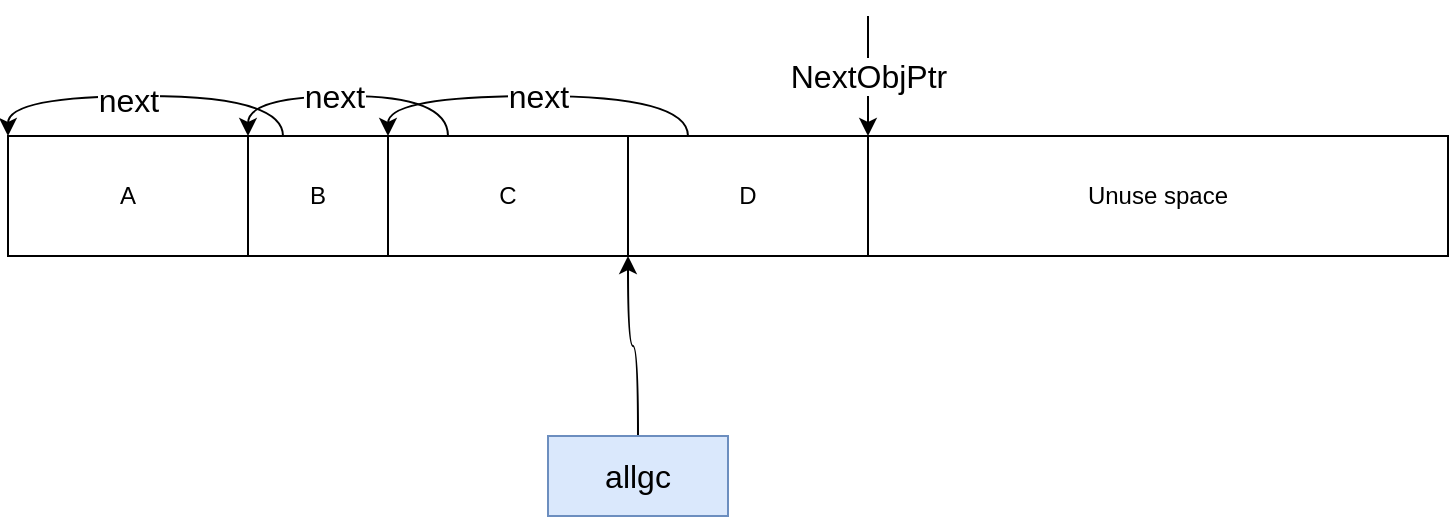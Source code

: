 <mxfile version="22.1.18" type="device">
  <diagram name="Page-1" id="Lk_gDhp19YfYiFBo0yGb">
    <mxGraphModel dx="1434" dy="746" grid="1" gridSize="10" guides="1" tooltips="1" connect="1" arrows="1" fold="1" page="1" pageScale="1" pageWidth="850" pageHeight="1100" math="0" shadow="0">
      <root>
        <mxCell id="0" />
        <mxCell id="1" parent="0" />
        <mxCell id="Z5bhiDOluUvbOK4iLqt2-1" value="Unuse space" style="rounded=0;whiteSpace=wrap;html=1;" vertex="1" parent="1">
          <mxGeometry x="450" y="210" width="290" height="60" as="geometry" />
        </mxCell>
        <mxCell id="Z5bhiDOluUvbOK4iLqt2-2" value="A" style="rounded=0;whiteSpace=wrap;html=1;" vertex="1" parent="1">
          <mxGeometry x="20" y="210" width="120" height="60" as="geometry" />
        </mxCell>
        <mxCell id="Z5bhiDOluUvbOK4iLqt2-15" style="edgeStyle=orthogonalEdgeStyle;rounded=0;orthogonalLoop=1;jettySize=auto;html=1;exitX=0.25;exitY=0;exitDx=0;exitDy=0;entryX=0;entryY=0;entryDx=0;entryDy=0;curved=1;" edge="1" parent="1" source="Z5bhiDOluUvbOK4iLqt2-3" target="Z5bhiDOluUvbOK4iLqt2-2">
          <mxGeometry relative="1" as="geometry" />
        </mxCell>
        <mxCell id="Z5bhiDOluUvbOK4iLqt2-17" value="&lt;font style=&quot;font-size: 16px;&quot;&gt;next&lt;/font&gt;" style="edgeLabel;html=1;align=center;verticalAlign=middle;resizable=0;points=[];" vertex="1" connectable="0" parent="Z5bhiDOluUvbOK4iLqt2-15">
          <mxGeometry x="0.11" y="2" relative="1" as="geometry">
            <mxPoint x="1" as="offset" />
          </mxGeometry>
        </mxCell>
        <mxCell id="Z5bhiDOluUvbOK4iLqt2-3" value="B" style="rounded=0;whiteSpace=wrap;html=1;" vertex="1" parent="1">
          <mxGeometry x="140" y="210" width="70" height="60" as="geometry" />
        </mxCell>
        <mxCell id="Z5bhiDOluUvbOK4iLqt2-14" style="edgeStyle=orthogonalEdgeStyle;rounded=0;orthogonalLoop=1;jettySize=auto;html=1;exitX=0.25;exitY=0;exitDx=0;exitDy=0;entryX=0;entryY=0;entryDx=0;entryDy=0;curved=1;" edge="1" parent="1" source="Z5bhiDOluUvbOK4iLqt2-4" target="Z5bhiDOluUvbOK4iLqt2-3">
          <mxGeometry relative="1" as="geometry" />
        </mxCell>
        <mxCell id="Z5bhiDOluUvbOK4iLqt2-16" value="&lt;font style=&quot;font-size: 16px;&quot;&gt;next&lt;/font&gt;" style="edgeLabel;html=1;align=center;verticalAlign=middle;resizable=0;points=[];" vertex="1" connectable="0" parent="Z5bhiDOluUvbOK4iLqt2-14">
          <mxGeometry x="0.1" relative="1" as="geometry">
            <mxPoint as="offset" />
          </mxGeometry>
        </mxCell>
        <mxCell id="Z5bhiDOluUvbOK4iLqt2-4" value="C" style="rounded=0;whiteSpace=wrap;html=1;" vertex="1" parent="1">
          <mxGeometry x="210" y="210" width="120" height="60" as="geometry" />
        </mxCell>
        <mxCell id="Z5bhiDOluUvbOK4iLqt2-5" value="&lt;font style=&quot;font-size: 16px;&quot;&gt;NextObjPtr&lt;/font&gt;" style="endArrow=classic;html=1;rounded=0;" edge="1" parent="1">
          <mxGeometry width="50" height="50" relative="1" as="geometry">
            <mxPoint x="450" y="150" as="sourcePoint" />
            <mxPoint x="450" y="210" as="targetPoint" />
          </mxGeometry>
        </mxCell>
        <mxCell id="Z5bhiDOluUvbOK4iLqt2-13" value="&lt;font style=&quot;font-size: 16px;&quot;&gt;next&lt;/font&gt;" style="edgeStyle=orthogonalEdgeStyle;rounded=0;orthogonalLoop=1;jettySize=auto;html=1;exitX=0.25;exitY=0;exitDx=0;exitDy=0;entryX=0;entryY=0;entryDx=0;entryDy=0;curved=1;" edge="1" parent="1" source="Z5bhiDOluUvbOK4iLqt2-6" target="Z5bhiDOluUvbOK4iLqt2-4">
          <mxGeometry relative="1" as="geometry" />
        </mxCell>
        <mxCell id="Z5bhiDOluUvbOK4iLqt2-6" value="D" style="rounded=0;whiteSpace=wrap;html=1;" vertex="1" parent="1">
          <mxGeometry x="330" y="210" width="120" height="60" as="geometry" />
        </mxCell>
        <mxCell id="Z5bhiDOluUvbOK4iLqt2-9" style="edgeStyle=orthogonalEdgeStyle;rounded=0;orthogonalLoop=1;jettySize=auto;html=1;entryX=0;entryY=1;entryDx=0;entryDy=0;curved=1;" edge="1" parent="1" source="Z5bhiDOluUvbOK4iLqt2-8" target="Z5bhiDOluUvbOK4iLqt2-6">
          <mxGeometry relative="1" as="geometry" />
        </mxCell>
        <mxCell id="Z5bhiDOluUvbOK4iLqt2-8" value="&lt;font style=&quot;font-size: 16px;&quot;&gt;allgc&lt;/font&gt;" style="rounded=0;whiteSpace=wrap;html=1;fillColor=#dae8fc;strokeColor=#6c8ebf;" vertex="1" parent="1">
          <mxGeometry x="290" y="360" width="90" height="40" as="geometry" />
        </mxCell>
      </root>
    </mxGraphModel>
  </diagram>
</mxfile>
